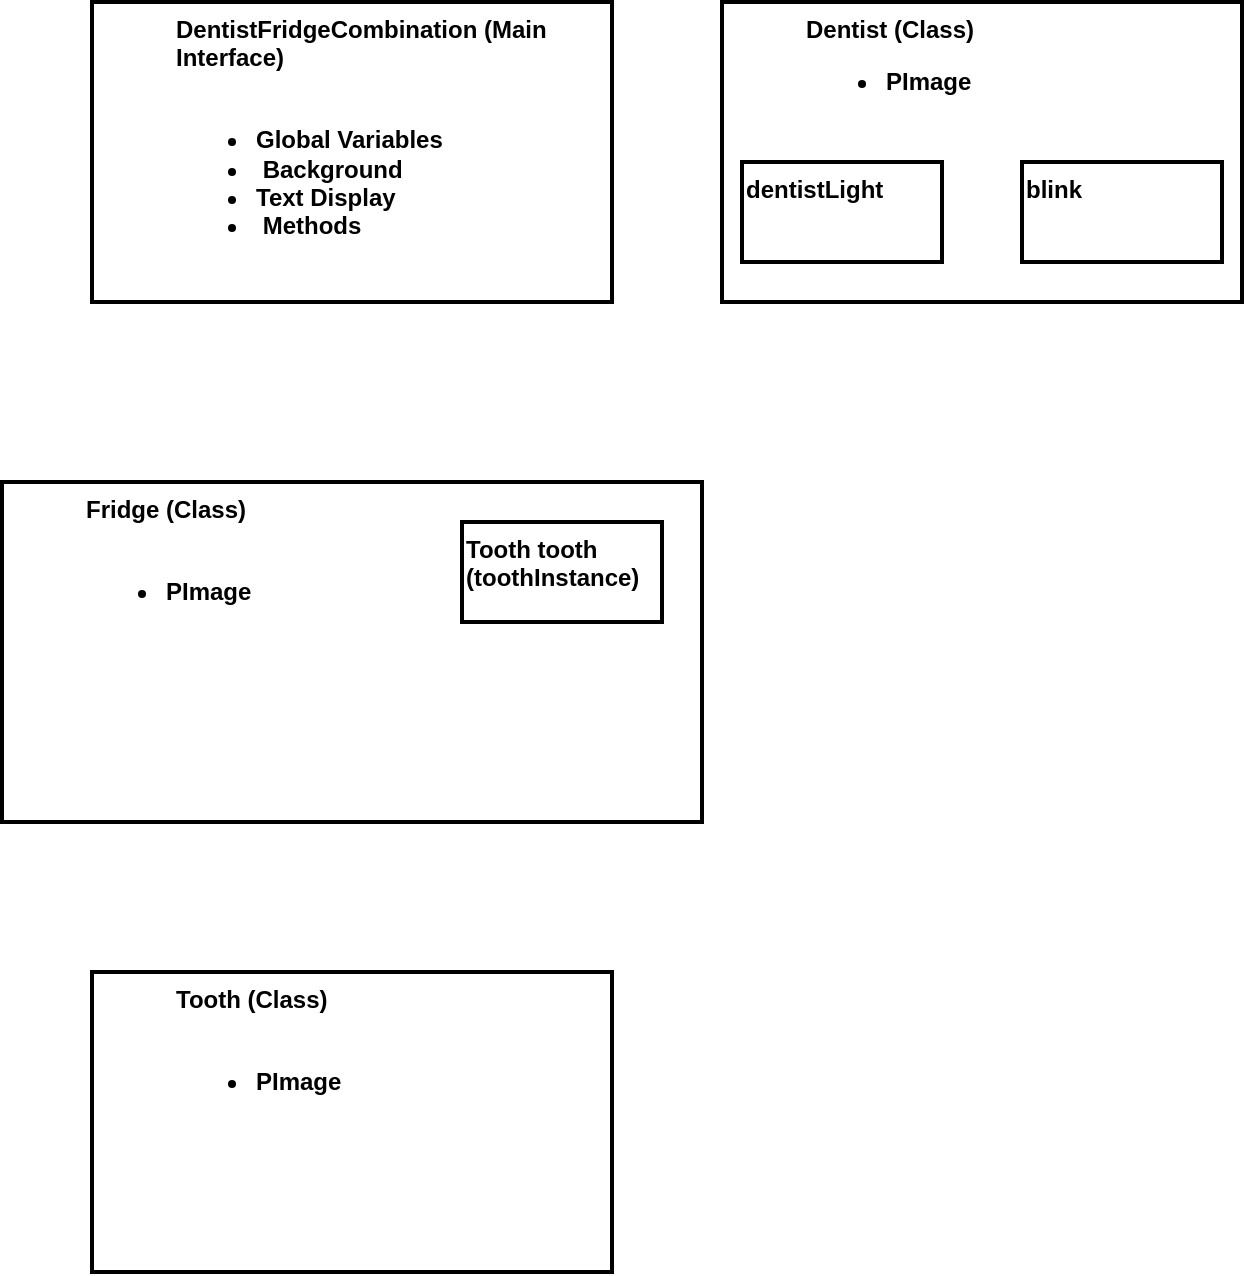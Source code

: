 <mxfile version="24.4.8" type="github">
  <diagram id="C5RBs43oDa-KdzZeNtuy" name="Page-1">
    <mxGraphModel dx="1272" dy="835" grid="1" gridSize="10" guides="1" tooltips="1" connect="1" arrows="1" fold="1" page="1" pageScale="1" pageWidth="827" pageHeight="1169" math="0" shadow="0">
      <root>
        <mxCell id="WIyWlLk6GJQsqaUBKTNV-0" />
        <mxCell id="WIyWlLk6GJQsqaUBKTNV-1" parent="WIyWlLk6GJQsqaUBKTNV-0" />
        <mxCell id="isv8KoxDo1tm24USL7_6-0" value="&lt;blockquote style=&quot;margin: 0 0 0 40px; border: none; padding: 0px;&quot;&gt;DentistFridgeCombination (Main Interface)&lt;/blockquote&gt;&lt;blockquote style=&quot;margin: 0 0 0 40px; border: none; padding: 0px;&quot;&gt;&lt;br&gt;&lt;/blockquote&gt;&lt;blockquote style=&quot;margin: 0 0 0 40px; border: none; padding: 0px;&quot;&gt;&lt;ul&gt;&lt;li&gt;Global Variables&lt;/li&gt;&lt;li&gt;&amp;nbsp;Background&lt;/li&gt;&lt;li&gt;Text Display&lt;/li&gt;&lt;li&gt;&amp;nbsp;Methods&lt;/li&gt;&lt;/ul&gt;&lt;/blockquote&gt;" style="rounded=0;whiteSpace=wrap;html=1;strokeWidth=2;verticalAlign=top;align=left;fontStyle=1" vertex="1" parent="WIyWlLk6GJQsqaUBKTNV-1">
          <mxGeometry x="135" y="100" width="260" height="150" as="geometry" />
        </mxCell>
        <mxCell id="isv8KoxDo1tm24USL7_6-1" value="&lt;blockquote style=&quot;margin: 0 0 0 40px; border: none; padding: 0px;&quot;&gt;Dentist (Class)&lt;/blockquote&gt;&lt;blockquote style=&quot;margin: 0 0 0 40px; border: none; padding: 0px;&quot;&gt;&lt;ul&gt;&lt;li&gt;&lt;span style=&quot;background-color: initial;&quot;&gt;PImage&lt;/span&gt;&lt;/li&gt;&lt;/ul&gt;&lt;/blockquote&gt;" style="rounded=0;whiteSpace=wrap;html=1;strokeWidth=2;verticalAlign=top;align=left;fontStyle=1" vertex="1" parent="WIyWlLk6GJQsqaUBKTNV-1">
          <mxGeometry x="450" y="100" width="260" height="150" as="geometry" />
        </mxCell>
        <mxCell id="isv8KoxDo1tm24USL7_6-2" value="&lt;blockquote style=&quot;margin: 0 0 0 40px; border: none; padding: 0px;&quot;&gt;Fridge (Class)&lt;/blockquote&gt;&lt;blockquote style=&quot;margin: 0 0 0 40px; border: none; padding: 0px;&quot;&gt;&lt;br&gt;&lt;/blockquote&gt;&lt;blockquote style=&quot;margin: 0 0 0 40px; border: none; padding: 0px;&quot;&gt;&lt;ul&gt;&lt;li&gt;PImage&lt;/li&gt;&lt;/ul&gt;&lt;/blockquote&gt;" style="rounded=0;whiteSpace=wrap;html=1;strokeWidth=2;verticalAlign=top;align=left;fontStyle=1" vertex="1" parent="WIyWlLk6GJQsqaUBKTNV-1">
          <mxGeometry x="90" y="340" width="350" height="170" as="geometry" />
        </mxCell>
        <mxCell id="isv8KoxDo1tm24USL7_6-3" value="&lt;blockquote style=&quot;margin: 0 0 0 40px; border: none; padding: 0px;&quot;&gt;Tooth (Class)&lt;/blockquote&gt;&lt;blockquote style=&quot;margin: 0 0 0 40px; border: none; padding: 0px;&quot;&gt;&lt;br&gt;&lt;/blockquote&gt;&lt;blockquote style=&quot;margin: 0 0 0 40px; border: none; padding: 0px;&quot;&gt;&lt;ul&gt;&lt;li&gt;PImage&lt;/li&gt;&lt;/ul&gt;&lt;/blockquote&gt;" style="rounded=0;whiteSpace=wrap;html=1;strokeWidth=2;verticalAlign=top;align=left;fontStyle=1" vertex="1" parent="WIyWlLk6GJQsqaUBKTNV-1">
          <mxGeometry x="135" y="585" width="260" height="150" as="geometry" />
        </mxCell>
        <mxCell id="isv8KoxDo1tm24USL7_6-4" value="blink" style="rounded=0;whiteSpace=wrap;html=1;strokeWidth=2;fontStyle=1;align=left;verticalAlign=top;" vertex="1" parent="WIyWlLk6GJQsqaUBKTNV-1">
          <mxGeometry x="600" y="180" width="100" height="50" as="geometry" />
        </mxCell>
        <mxCell id="isv8KoxDo1tm24USL7_6-5" value="dentistLight" style="rounded=0;whiteSpace=wrap;html=1;strokeWidth=2;fontStyle=1;align=left;verticalAlign=top;" vertex="1" parent="WIyWlLk6GJQsqaUBKTNV-1">
          <mxGeometry x="460" y="180" width="100" height="50" as="geometry" />
        </mxCell>
        <mxCell id="isv8KoxDo1tm24USL7_6-6" value="Tooth tooth (toothInstance)" style="rounded=0;whiteSpace=wrap;html=1;strokeWidth=2;fontStyle=1;align=left;verticalAlign=top;" vertex="1" parent="WIyWlLk6GJQsqaUBKTNV-1">
          <mxGeometry x="320" y="360" width="100" height="50" as="geometry" />
        </mxCell>
      </root>
    </mxGraphModel>
  </diagram>
</mxfile>
